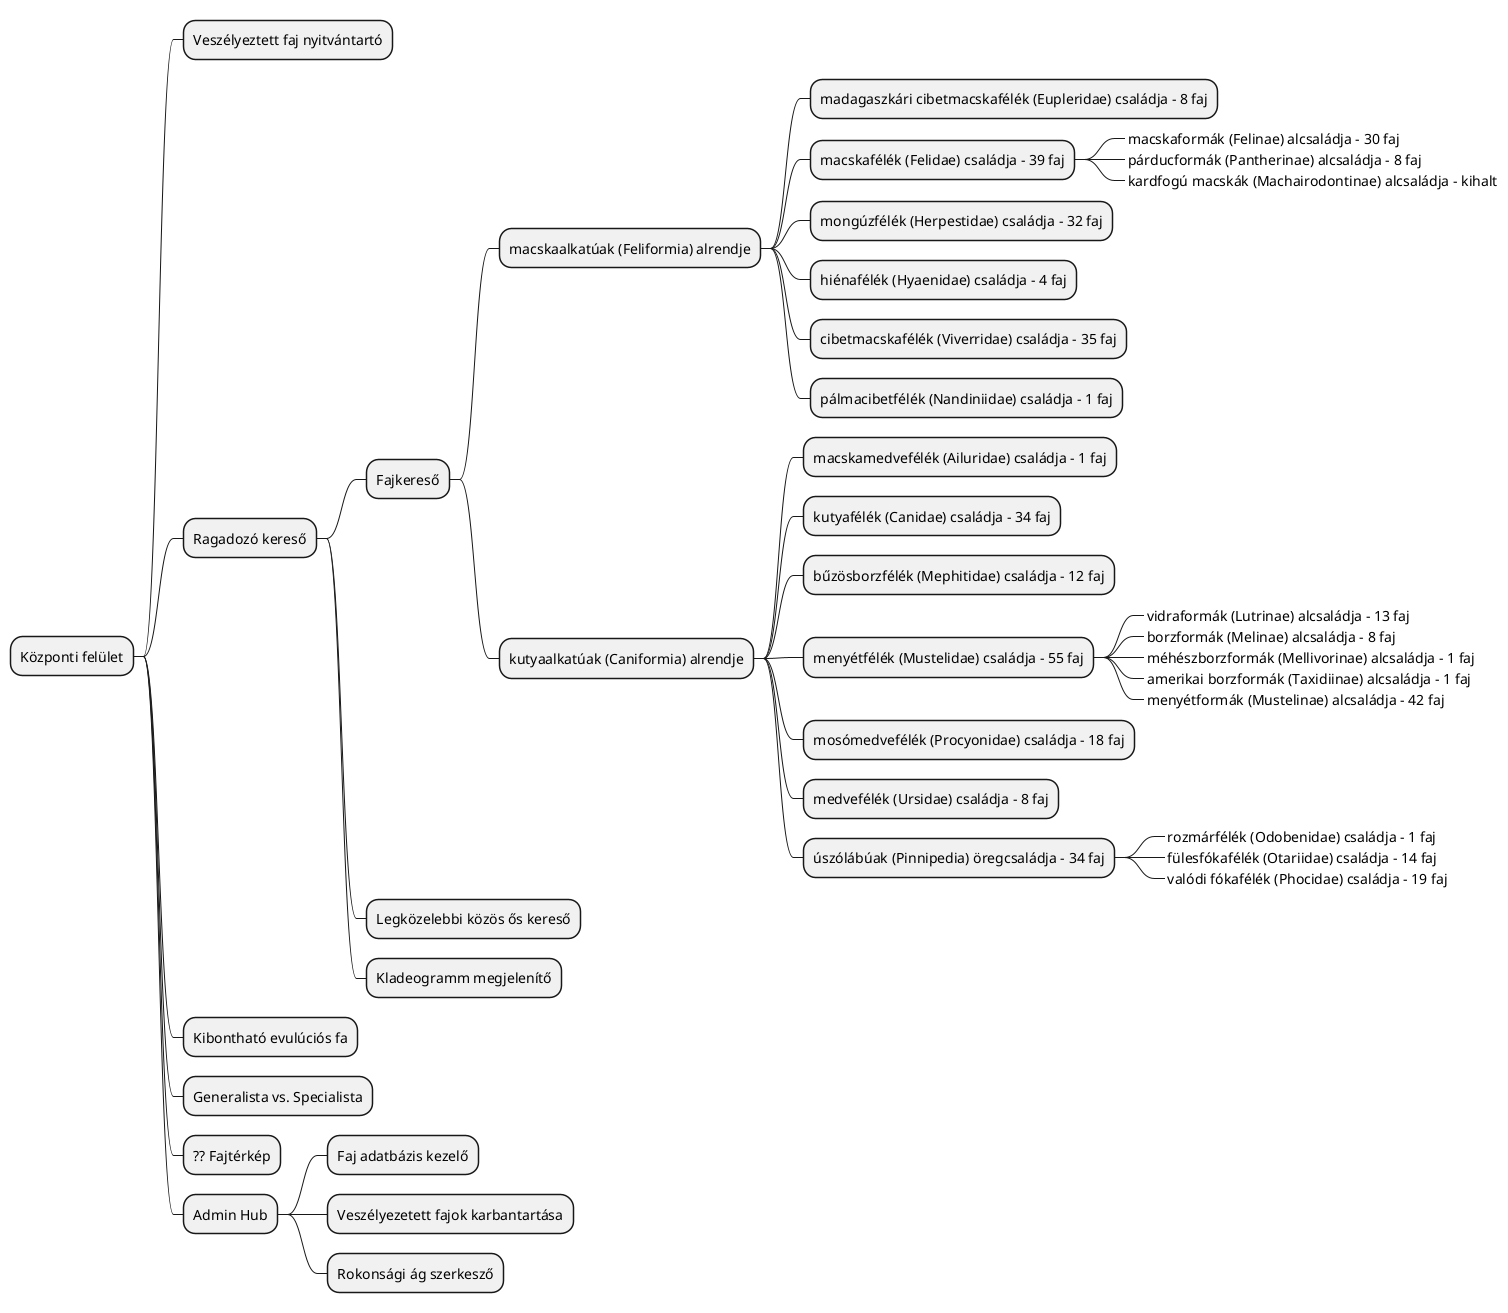 @startmindmap
+ Központi felület
++ Veszélyeztett faj nyitvántartó
++ Ragadozó kereső
+++ Fajkereső
++++ macskaalkatúak (Feliformia) alrendje
+++++ madagaszkári cibetmacskafélék (Eupleridae) családja – 8 faj
+++++ macskafélék (Felidae) családja – 39 faj
++++++_ macskaformák (Felinae) alcsaládja – 30 faj
++++++_ párducformák (Pantherinae) alcsaládja – 8 faj
++++++_ kardfogú macskák (Machairodontinae) alcsaládja – kihalt
+++++ mongúzfélék (Herpestidae) családja – 32 faj
+++++ hiénafélék (Hyaenidae) családja – 4 faj
+++++ cibetmacskafélék (Viverridae) családja – 35 faj
+++++ pálmacibetfélék (Nandiniidae) családja – 1 faj
++++ kutyaalkatúak (Caniformia) alrendje
+++++ macskamedvefélék (Ailuridae) családja – 1 faj
+++++ kutyafélék (Canidae) családja – 34 faj
+++++ bűzösborzfélék (Mephitidae) családja – 12 faj
+++++ menyétfélék (Mustelidae) családja – 55 faj
++++++_ vidraformák (Lutrinae) alcsaládja – 13 faj
++++++_ borzformák (Melinae) alcsaládja – 8 faj
++++++_ méhészborzformák (Mellivorinae) alcsaládja – 1 faj
++++++_ amerikai borzformák (Taxidiinae) alcsaládja – 1 faj
++++++_ menyétformák (Mustelinae) alcsaládja – 42 faj
+++++ mosómedvefélék (Procyonidae) családja – 18 faj
+++++ medvefélék (Ursidae) családja – 8 faj
+++++ úszólábúak (Pinnipedia) öregcsaládja – 34 faj
++++++_ rozmárfélék (Odobenidae) családja – 1 faj
++++++_ fülesfókafélék (Otariidae) családja – 14 faj
++++++_ valódi fókafélék (Phocidae) családja – 19 faj
+++ Legközelebbi közös ős kereső
+++ Kladeogramm megjelenítő
++ Kibontható evulúciós fa
++ Generalista vs. Specialista
++ ?? Fajtérkép
++ Admin Hub
+++ Faj adatbázis kezelő
+++ Veszélyezetett fajok karbantartása
+++ Rokonsági ág szerkesző
@endmindmap
